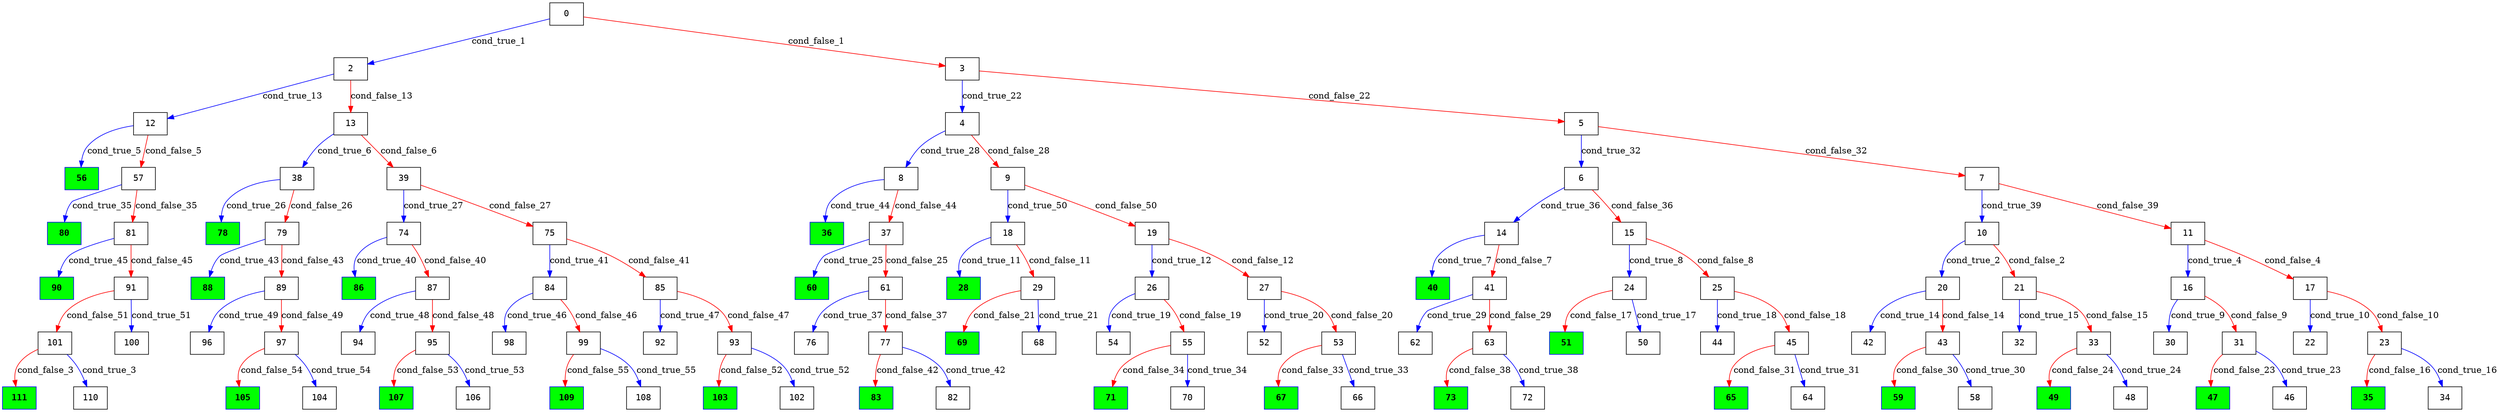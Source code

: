 digraph ExecutionTree {
	node [color=black fontname=Courier height=.5 shape=record]
	90 [color=blue, fillcolor=green, style=filled, fontcolor=black, fontname="Courier-Bold"]
	88 [color=blue, fillcolor=green, style=filled, fontcolor=black, fontname="Courier-Bold"]
	86 [color=blue, fillcolor=green, style=filled, fontcolor=black, fontname="Courier-Bold"]
	83 [color=blue, fillcolor=green, style=filled, fontcolor=black, fontname="Courier-Bold"]
	80 [color=blue, fillcolor=green, style=filled, fontcolor=black, fontname="Courier-Bold"]
	78 [color=blue, fillcolor=green, style=filled, fontcolor=black, fontname="Courier-Bold"]
	73 [color=blue, fillcolor=green, style=filled, fontcolor=black, fontname="Courier-Bold"]
	71 [color=blue, fillcolor=green, style=filled, fontcolor=black, fontname="Courier-Bold"]
	69 [color=blue, fillcolor=green, style=filled, fontcolor=black, fontname="Courier-Bold"]
	67 [color=blue, fillcolor=green, style=filled, fontcolor=black, fontname="Courier-Bold"]
	65 [color=blue, fillcolor=green, style=filled, fontcolor=black, fontname="Courier-Bold"]
	60 [color=blue, fillcolor=green, style=filled, fontcolor=black, fontname="Courier-Bold"]
	59 [color=blue, fillcolor=green, style=filled, fontcolor=black, fontname="Courier-Bold"]
	56 [color=blue, fillcolor=green, style=filled, fontcolor=black, fontname="Courier-Bold"]
	51 [color=blue, fillcolor=green, style=filled, fontcolor=black, fontname="Courier-Bold"]
	49 [color=blue, fillcolor=green, style=filled, fontcolor=black, fontname="Courier-Bold"]
	47 [color=blue, fillcolor=green, style=filled, fontcolor=black, fontname="Courier-Bold"]
	40 [color=blue, fillcolor=green, style=filled, fontcolor=black, fontname="Courier-Bold"]
	36 [color=blue, fillcolor=green, style=filled, fontcolor=black, fontname="Courier-Bold"]
	35 [color=blue, fillcolor=green, style=filled, fontcolor=black, fontname="Courier-Bold"]
	28 [color=blue, fillcolor=green, style=filled, fontcolor=black, fontname="Courier-Bold"]
	111 [color=blue, fillcolor=green, style=filled, fontcolor=black, fontname="Courier-Bold"]
	109 [color=blue, fillcolor=green, style=filled, fontcolor=black, fontname="Courier-Bold"]
	107 [color=blue, fillcolor=green, style=filled, fontcolor=black, fontname="Courier-Bold"]
	105 [color=blue, fillcolor=green, style=filled, fontcolor=black, fontname="Courier-Bold"]
	103 [color=blue, fillcolor=green, style=filled, fontcolor=black, fontname="Courier-Bold"]
	0 -> 2 [label=cond_true_1 color=blue]
	0 -> 3 [label=cond_false_1 color=red]
	2 -> 12 [label=cond_true_13 color=blue]
	2 -> 13 [label=cond_false_13 color=red]
	3 -> 4 [label=cond_true_22 color=blue]
	3 -> 5 [label=cond_false_22 color=red]
	10 -> 20 [label=cond_true_2 color=blue]
	10 -> 21 [label=cond_false_2 color=red]
	20 -> 42 [label=cond_true_14 color=blue]
	20 -> 43 [label=cond_false_14 color=red]
	21 -> 32 [label=cond_true_15 color=blue]
	21 -> 33 [label=cond_false_15 color=red]
	101 -> 110 [label=cond_true_3 color=blue]
	101 -> 111 [label=cond_false_3 color=red]
	11 -> 16 [label=cond_true_4 color=blue]
	11 -> 17 [label=cond_false_4 color=red]
	16 -> 30 [label=cond_true_9 color=blue]
	16 -> 31 [label=cond_false_9 color=red]
	17 -> 22 [label=cond_true_10 color=blue]
	17 -> 23 [label=cond_false_10 color=red]
	12 -> 56 [label=cond_true_5 color=blue]
	12 -> 57 [label=cond_false_5 color=red]
	57 -> 80 [label=cond_true_35 color=blue]
	57 -> 81 [label=cond_false_35 color=red]
	13 -> 38 [label=cond_true_6 color=blue]
	13 -> 39 [label=cond_false_6 color=red]
	38 -> 78 [label=cond_true_26 color=blue]
	38 -> 79 [label=cond_false_26 color=red]
	39 -> 74 [label=cond_true_27 color=blue]
	39 -> 75 [label=cond_false_27 color=red]
	14 -> 40 [label=cond_true_7 color=blue]
	14 -> 41 [label=cond_false_7 color=red]
	41 -> 62 [label=cond_true_29 color=blue]
	41 -> 63 [label=cond_false_29 color=red]
	15 -> 24 [label=cond_true_8 color=blue]
	15 -> 25 [label=cond_false_8 color=red]
	24 -> 50 [label=cond_true_17 color=blue]
	24 -> 51 [label=cond_false_17 color=red]
	25 -> 44 [label=cond_true_18 color=blue]
	25 -> 45 [label=cond_false_18 color=red]
	31 -> 46 [label=cond_true_23 color=blue]
	31 -> 47 [label=cond_false_23 color=red]
	23 -> 34 [label=cond_true_16 color=blue]
	23 -> 35 [label=cond_false_16 color=red]
	18 -> 28 [label=cond_true_11 color=blue]
	18 -> 29 [label=cond_false_11 color=red]
	29 -> 68 [label=cond_true_21 color=blue]
	29 -> 69 [label=cond_false_21 color=red]
	19 -> 26 [label=cond_true_12 color=blue]
	19 -> 27 [label=cond_false_12 color=red]
	26 -> 54 [label=cond_true_19 color=blue]
	26 -> 55 [label=cond_false_19 color=red]
	27 -> 52 [label=cond_true_20 color=blue]
	27 -> 53 [label=cond_false_20 color=red]
	43 -> 58 [label=cond_true_30 color=blue]
	43 -> 59 [label=cond_false_30 color=red]
	33 -> 48 [label=cond_true_24 color=blue]
	33 -> 49 [label=cond_false_24 color=red]
	45 -> 64 [label=cond_true_31 color=blue]
	45 -> 65 [label=cond_false_31 color=red]
	55 -> 70 [label=cond_true_34 color=blue]
	55 -> 71 [label=cond_false_34 color=red]
	53 -> 66 [label=cond_true_33 color=blue]
	53 -> 67 [label=cond_false_33 color=red]
	4 -> 8 [label=cond_true_28 color=blue]
	4 -> 9 [label=cond_false_28 color=red]
	5 -> 6 [label=cond_true_32 color=blue]
	5 -> 7 [label=cond_false_32 color=red]
	37 -> 60 [label=cond_true_25 color=blue]
	37 -> 61 [label=cond_false_25 color=red]
	61 -> 76 [label=cond_true_37 color=blue]
	61 -> 77 [label=cond_false_37 color=red]
	79 -> 88 [label=cond_true_43 color=blue]
	79 -> 89 [label=cond_false_43 color=red]
	74 -> 86 [label=cond_true_40 color=blue]
	74 -> 87 [label=cond_false_40 color=red]
	75 -> 84 [label=cond_true_41 color=blue]
	75 -> 85 [label=cond_false_41 color=red]
	8 -> 36 [label=cond_true_44 color=blue]
	8 -> 37 [label=cond_false_44 color=red]
	9 -> 18 [label=cond_true_50 color=blue]
	9 -> 19 [label=cond_false_50 color=red]
	63 -> 72 [label=cond_true_38 color=blue]
	63 -> 73 [label=cond_false_38 color=red]
	6 -> 14 [label=cond_true_36 color=blue]
	6 -> 15 [label=cond_false_36 color=red]
	7 -> 10 [label=cond_true_39 color=blue]
	7 -> 11 [label=cond_false_39 color=red]
	81 -> 90 [label=cond_true_45 color=blue]
	81 -> 91 [label=cond_false_45 color=red]
	77 -> 82 [label=cond_true_42 color=blue]
	77 -> 83 [label=cond_false_42 color=red]
	87 -> 94 [label=cond_true_48 color=blue]
	87 -> 95 [label=cond_false_48 color=red]
	84 -> 98 [label=cond_true_46 color=blue]
	84 -> 99 [label=cond_false_46 color=red]
	85 -> 92 [label=cond_true_47 color=blue]
	85 -> 93 [label=cond_false_47 color=red]
	89 -> 96 [label=cond_true_49 color=blue]
	89 -> 97 [label=cond_false_49 color=red]
	91 -> 100 [label=cond_true_51 color=blue]
	91 -> 101 [label=cond_false_51 color=red]
	99 -> 108 [label=cond_true_55 color=blue]
	99 -> 109 [label=cond_false_55 color=red]
	93 -> 102 [label=cond_true_52 color=blue]
	93 -> 103 [label=cond_false_52 color=red]
	95 -> 106 [label=cond_true_53 color=blue]
	95 -> 107 [label=cond_false_53 color=red]
	97 -> 104 [label=cond_true_54 color=blue]
	97 -> 105 [label=cond_false_54 color=red]
}
